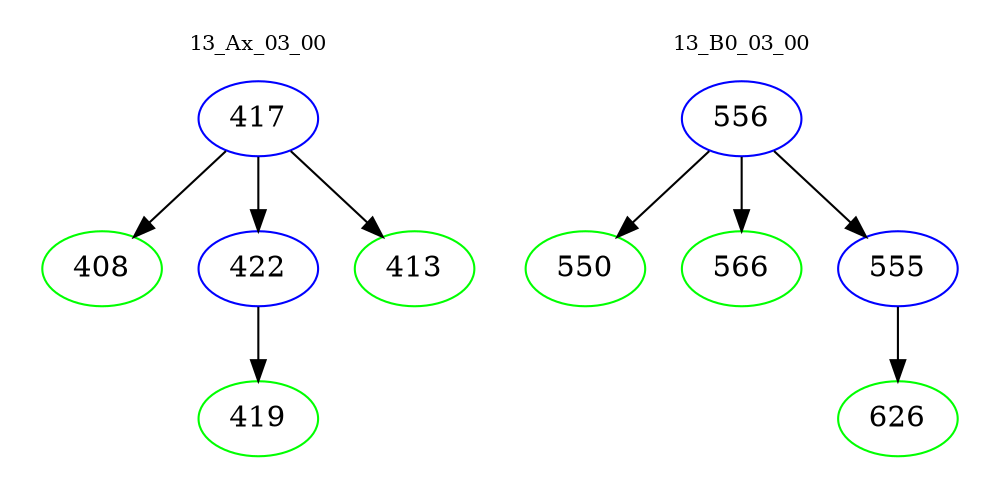 digraph{
subgraph cluster_0 {
color = white
label = "13_Ax_03_00";
fontsize=10;
T0_417 [label="417", color="blue"]
T0_417 -> T0_408 [color="black"]
T0_408 [label="408", color="green"]
T0_417 -> T0_422 [color="black"]
T0_422 [label="422", color="blue"]
T0_422 -> T0_419 [color="black"]
T0_419 [label="419", color="green"]
T0_417 -> T0_413 [color="black"]
T0_413 [label="413", color="green"]
}
subgraph cluster_1 {
color = white
label = "13_B0_03_00";
fontsize=10;
T1_556 [label="556", color="blue"]
T1_556 -> T1_550 [color="black"]
T1_550 [label="550", color="green"]
T1_556 -> T1_566 [color="black"]
T1_566 [label="566", color="green"]
T1_556 -> T1_555 [color="black"]
T1_555 [label="555", color="blue"]
T1_555 -> T1_626 [color="black"]
T1_626 [label="626", color="green"]
}
}
